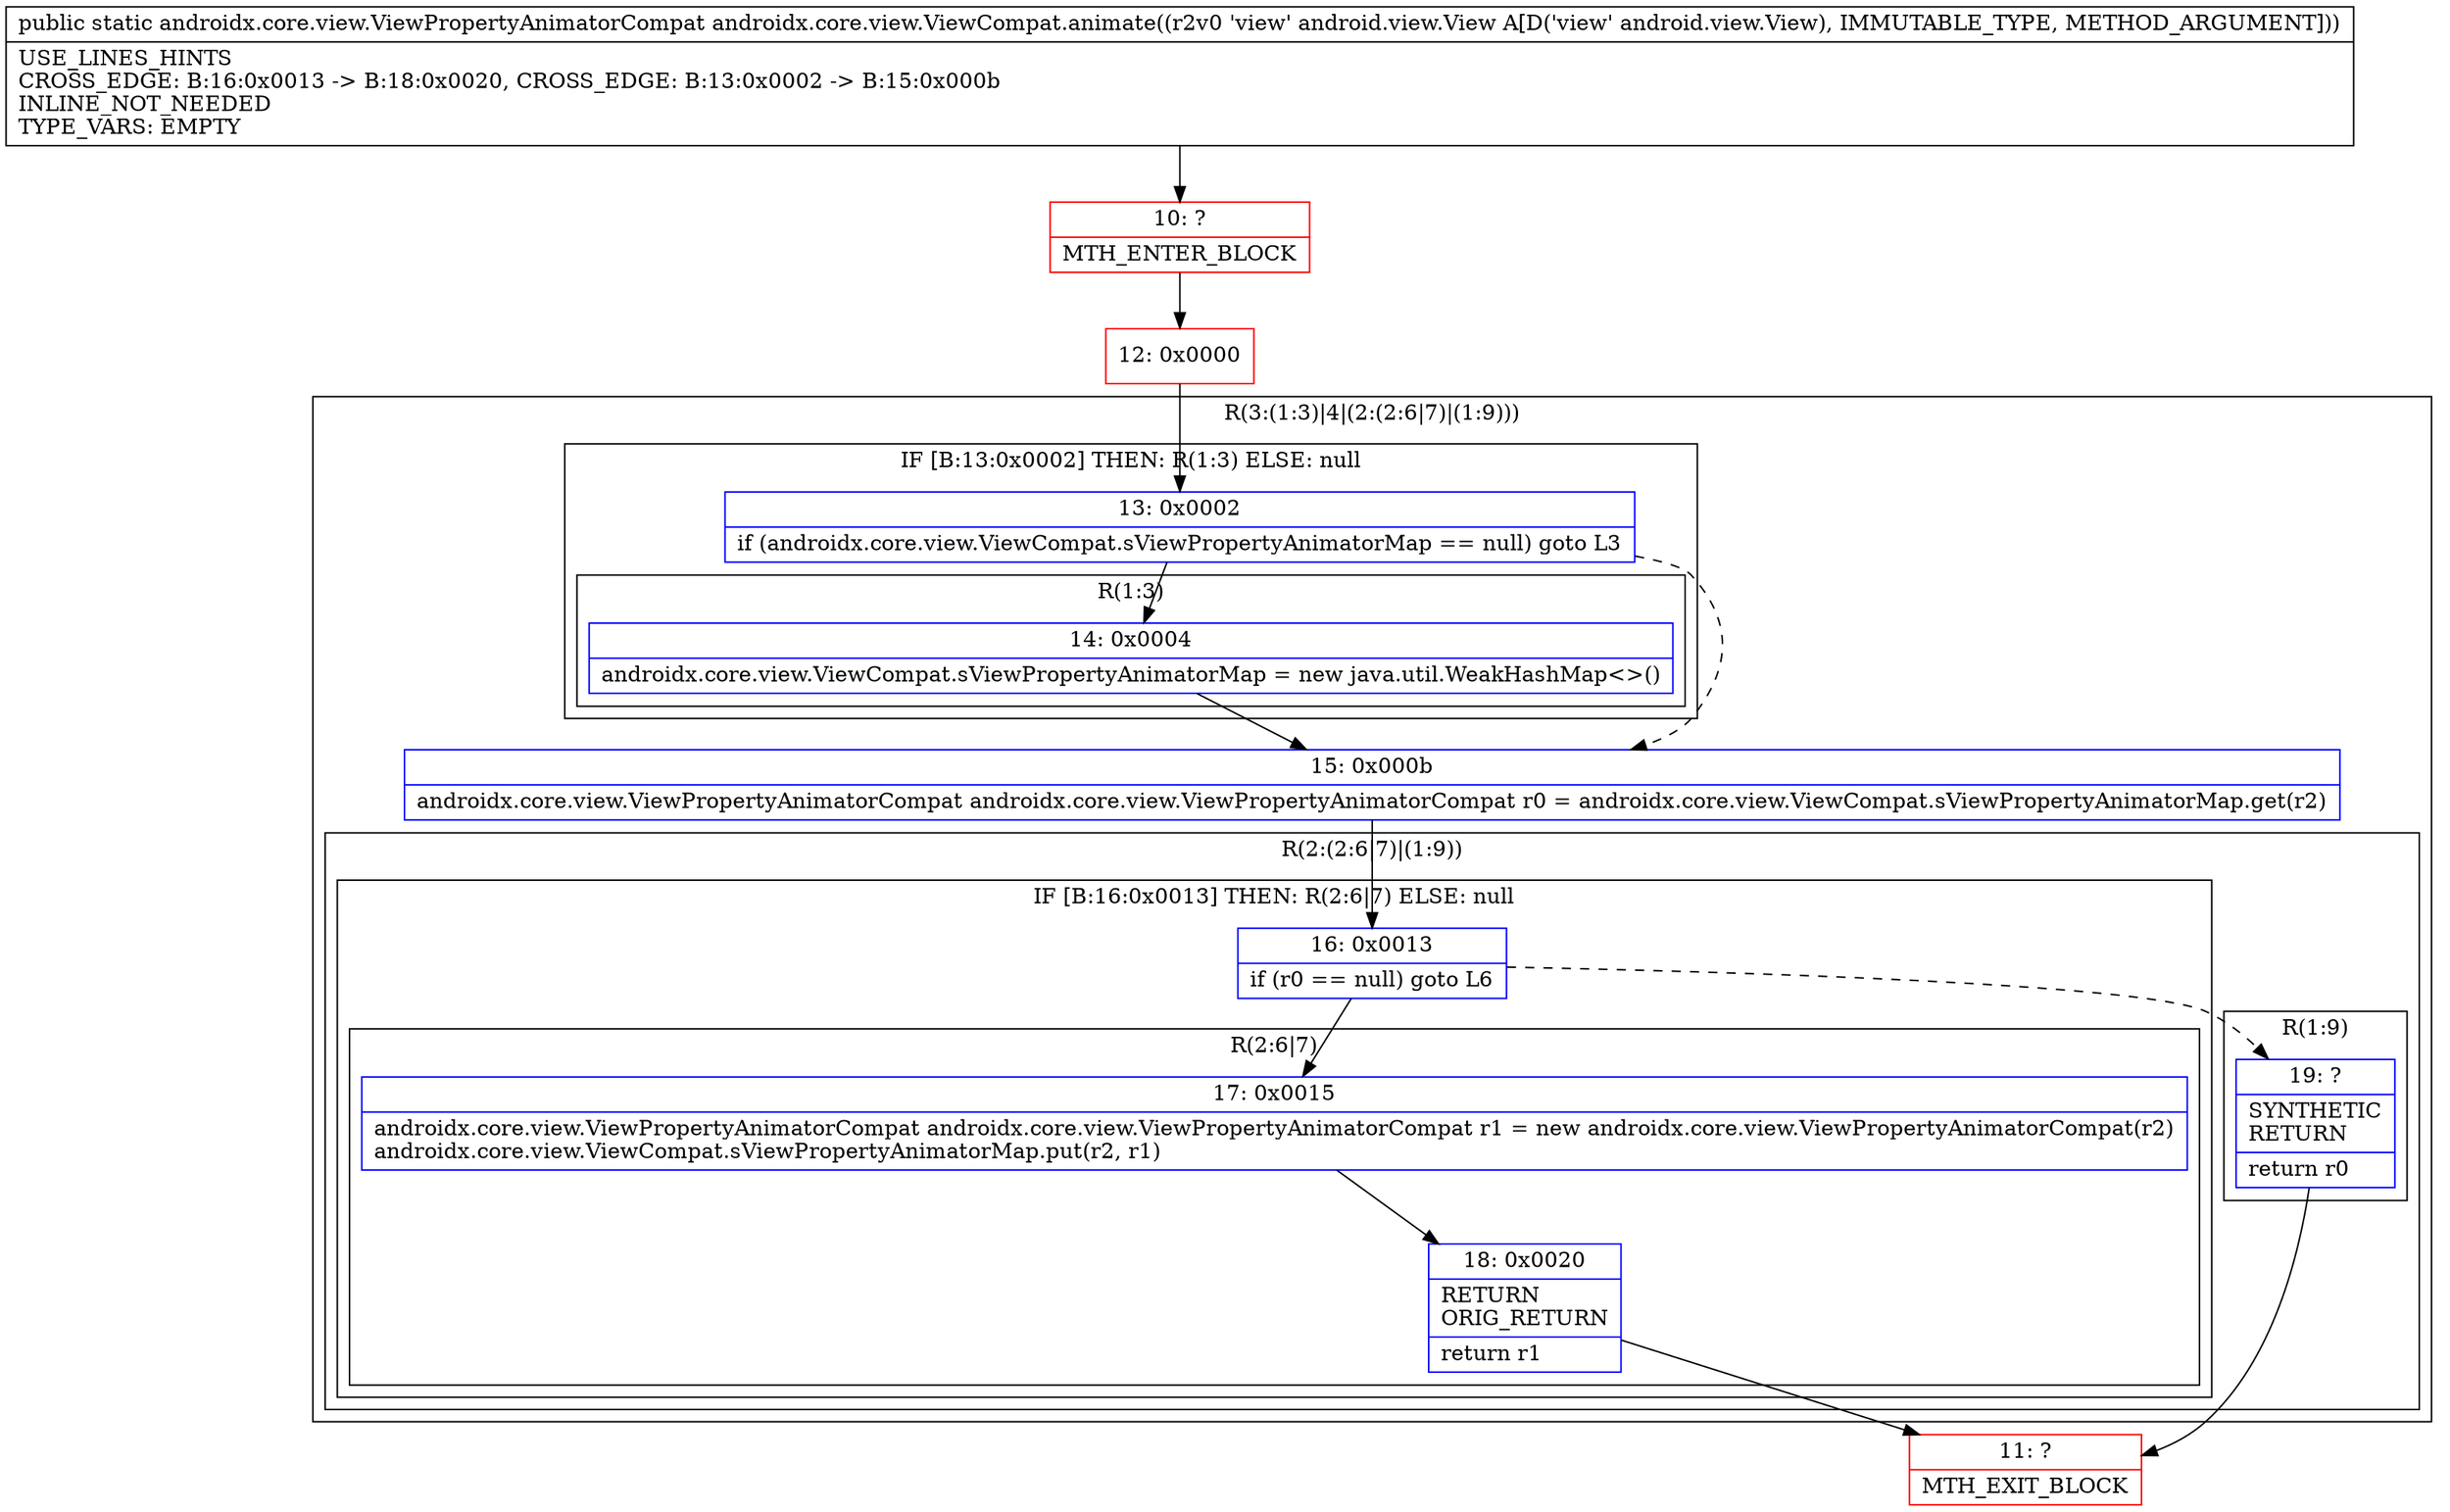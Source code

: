 digraph "CFG forandroidx.core.view.ViewCompat.animate(Landroid\/view\/View;)Landroidx\/core\/view\/ViewPropertyAnimatorCompat;" {
subgraph cluster_Region_2032555604 {
label = "R(3:(1:3)|4|(2:(2:6|7)|(1:9)))";
node [shape=record,color=blue];
subgraph cluster_IfRegion_1416385865 {
label = "IF [B:13:0x0002] THEN: R(1:3) ELSE: null";
node [shape=record,color=blue];
Node_13 [shape=record,label="{13\:\ 0x0002|if (androidx.core.view.ViewCompat.sViewPropertyAnimatorMap == null) goto L3\l}"];
subgraph cluster_Region_1193448808 {
label = "R(1:3)";
node [shape=record,color=blue];
Node_14 [shape=record,label="{14\:\ 0x0004|androidx.core.view.ViewCompat.sViewPropertyAnimatorMap = new java.util.WeakHashMap\<\>()\l}"];
}
}
Node_15 [shape=record,label="{15\:\ 0x000b|androidx.core.view.ViewPropertyAnimatorCompat androidx.core.view.ViewPropertyAnimatorCompat r0 = androidx.core.view.ViewCompat.sViewPropertyAnimatorMap.get(r2)\l}"];
subgraph cluster_Region_111992202 {
label = "R(2:(2:6|7)|(1:9))";
node [shape=record,color=blue];
subgraph cluster_IfRegion_1200125018 {
label = "IF [B:16:0x0013] THEN: R(2:6|7) ELSE: null";
node [shape=record,color=blue];
Node_16 [shape=record,label="{16\:\ 0x0013|if (r0 == null) goto L6\l}"];
subgraph cluster_Region_1378566361 {
label = "R(2:6|7)";
node [shape=record,color=blue];
Node_17 [shape=record,label="{17\:\ 0x0015|androidx.core.view.ViewPropertyAnimatorCompat androidx.core.view.ViewPropertyAnimatorCompat r1 = new androidx.core.view.ViewPropertyAnimatorCompat(r2)\landroidx.core.view.ViewCompat.sViewPropertyAnimatorMap.put(r2, r1)\l}"];
Node_18 [shape=record,label="{18\:\ 0x0020|RETURN\lORIG_RETURN\l|return r1\l}"];
}
}
subgraph cluster_Region_574761321 {
label = "R(1:9)";
node [shape=record,color=blue];
Node_19 [shape=record,label="{19\:\ ?|SYNTHETIC\lRETURN\l|return r0\l}"];
}
}
}
Node_10 [shape=record,color=red,label="{10\:\ ?|MTH_ENTER_BLOCK\l}"];
Node_12 [shape=record,color=red,label="{12\:\ 0x0000}"];
Node_11 [shape=record,color=red,label="{11\:\ ?|MTH_EXIT_BLOCK\l}"];
MethodNode[shape=record,label="{public static androidx.core.view.ViewPropertyAnimatorCompat androidx.core.view.ViewCompat.animate((r2v0 'view' android.view.View A[D('view' android.view.View), IMMUTABLE_TYPE, METHOD_ARGUMENT]))  | USE_LINES_HINTS\lCROSS_EDGE: B:16:0x0013 \-\> B:18:0x0020, CROSS_EDGE: B:13:0x0002 \-\> B:15:0x000b\lINLINE_NOT_NEEDED\lTYPE_VARS: EMPTY\l}"];
MethodNode -> Node_10;Node_13 -> Node_14;
Node_13 -> Node_15[style=dashed];
Node_14 -> Node_15;
Node_15 -> Node_16;
Node_16 -> Node_17;
Node_16 -> Node_19[style=dashed];
Node_17 -> Node_18;
Node_18 -> Node_11;
Node_19 -> Node_11;
Node_10 -> Node_12;
Node_12 -> Node_13;
}

